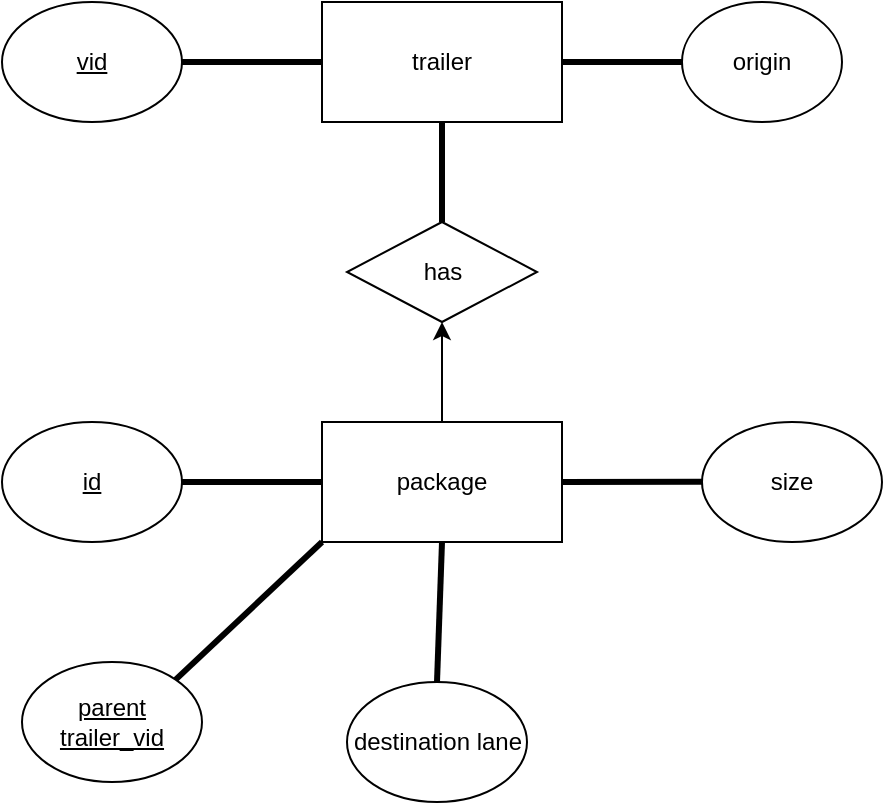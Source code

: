 <mxfile>
    <diagram id="mWQc_FqrA5VQDmWCVBGY" name="Page-1">
        <mxGraphModel dx="909" dy="412" grid="1" gridSize="10" guides="1" tooltips="1" connect="1" arrows="1" fold="1" page="1" pageScale="1" pageWidth="850" pageHeight="1100" math="0" shadow="0">
            <root>
                <mxCell id="0"/>
                <mxCell id="1" parent="0"/>
                <mxCell id="14" style="edgeStyle=none;html=1;exitX=0.5;exitY=1;exitDx=0;exitDy=0;entryX=0.5;entryY=0;entryDx=0;entryDy=0;strokeWidth=3;endArrow=none;endFill=0;" edge="1" parent="1" source="2" target="9">
                    <mxGeometry relative="1" as="geometry">
                        <Array as="points">
                            <mxPoint x="390" y="170"/>
                        </Array>
                    </mxGeometry>
                </mxCell>
                <mxCell id="23" style="edgeStyle=none;html=1;exitX=1;exitY=0.5;exitDx=0;exitDy=0;entryX=0;entryY=0.5;entryDx=0;entryDy=0;strokeWidth=3;endArrow=none;endFill=0;" edge="1" parent="1" source="2" target="22">
                    <mxGeometry relative="1" as="geometry"/>
                </mxCell>
                <mxCell id="2" value="trailer" style="rounded=0;whiteSpace=wrap;html=1;" vertex="1" parent="1">
                    <mxGeometry x="330" y="90" width="120" height="60" as="geometry"/>
                </mxCell>
                <mxCell id="10" style="edgeStyle=none;html=1;exitX=0;exitY=0.5;exitDx=0;exitDy=0;entryX=1;entryY=0.5;entryDx=0;entryDy=0;endArrow=none;endFill=0;strokeWidth=3;" edge="1" parent="1" source="3" target="4">
                    <mxGeometry relative="1" as="geometry"/>
                </mxCell>
                <mxCell id="11" style="edgeStyle=none;html=1;exitX=0.5;exitY=1;exitDx=0;exitDy=0;entryX=0.5;entryY=0;entryDx=0;entryDy=0;strokeWidth=3;endArrow=none;endFill=0;" edge="1" parent="1" source="3" target="8">
                    <mxGeometry relative="1" as="geometry"/>
                </mxCell>
                <mxCell id="12" style="edgeStyle=none;html=1;exitX=1;exitY=0.5;exitDx=0;exitDy=0;strokeWidth=3;endArrow=none;endFill=0;" edge="1" parent="1" source="3">
                    <mxGeometry relative="1" as="geometry">
                        <mxPoint x="520.0" y="329.897" as="targetPoint"/>
                    </mxGeometry>
                </mxCell>
                <mxCell id="3" value="package" style="rounded=0;whiteSpace=wrap;html=1;" vertex="1" parent="1">
                    <mxGeometry x="330" y="300" width="120" height="60" as="geometry"/>
                </mxCell>
                <mxCell id="4" value="&lt;u&gt;id&lt;/u&gt;" style="ellipse;whiteSpace=wrap;html=1;" vertex="1" parent="1">
                    <mxGeometry x="170" y="300" width="90" height="60" as="geometry"/>
                </mxCell>
                <mxCell id="18" style="edgeStyle=none;html=1;exitX=1;exitY=0.5;exitDx=0;exitDy=0;entryX=0;entryY=0.5;entryDx=0;entryDy=0;strokeWidth=3;endArrow=none;endFill=0;" edge="1" parent="1" source="6" target="2">
                    <mxGeometry relative="1" as="geometry"/>
                </mxCell>
                <mxCell id="6" value="&lt;u&gt;vid&lt;/u&gt;" style="ellipse;whiteSpace=wrap;html=1;" vertex="1" parent="1">
                    <mxGeometry x="170" y="90" width="90" height="60" as="geometry"/>
                </mxCell>
                <mxCell id="8" value="destination lane" style="ellipse;whiteSpace=wrap;html=1;" vertex="1" parent="1">
                    <mxGeometry x="342.5" y="430" width="90" height="60" as="geometry"/>
                </mxCell>
                <mxCell id="15" style="edgeStyle=none;html=1;entryX=0.5;entryY=1;entryDx=0;entryDy=0;strokeWidth=1;endArrow=classic;endFill=1;exitX=0.5;exitY=0;exitDx=0;exitDy=0;" edge="1" parent="1" source="3" target="9">
                    <mxGeometry relative="1" as="geometry">
                        <mxPoint x="420" y="270" as="sourcePoint"/>
                    </mxGeometry>
                </mxCell>
                <mxCell id="9" value="has" style="rhombus;whiteSpace=wrap;html=1;" vertex="1" parent="1">
                    <mxGeometry x="342.5" y="200" width="95" height="50" as="geometry"/>
                </mxCell>
                <mxCell id="13" value="size" style="ellipse;whiteSpace=wrap;html=1;" vertex="1" parent="1">
                    <mxGeometry x="520" y="300" width="90" height="60" as="geometry"/>
                </mxCell>
                <mxCell id="21" style="edgeStyle=none;html=1;exitX=1;exitY=0;exitDx=0;exitDy=0;entryX=0;entryY=1;entryDx=0;entryDy=0;strokeWidth=3;endArrow=none;endFill=0;" edge="1" parent="1" source="19" target="3">
                    <mxGeometry relative="1" as="geometry"/>
                </mxCell>
                <mxCell id="19" value="&lt;u&gt;parent trailer_vid&lt;/u&gt;" style="ellipse;whiteSpace=wrap;html=1;" vertex="1" parent="1">
                    <mxGeometry x="180" y="420" width="90" height="60" as="geometry"/>
                </mxCell>
                <mxCell id="22" value="origin" style="ellipse;whiteSpace=wrap;html=1;" vertex="1" parent="1">
                    <mxGeometry x="510" y="90" width="80" height="60" as="geometry"/>
                </mxCell>
            </root>
        </mxGraphModel>
    </diagram>
</mxfile>